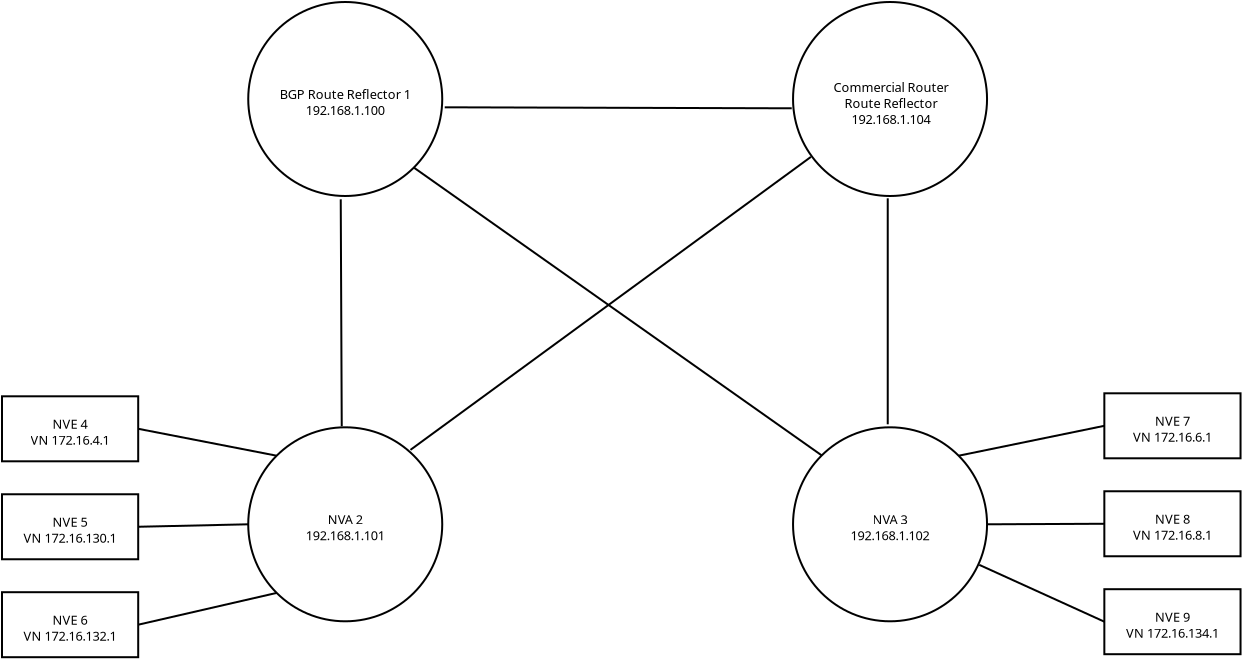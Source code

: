 <?xml version="1.0" encoding="UTF-8"?>
<dia:diagram xmlns:dia="http://www.lysator.liu.se/~alla/dia/">
  <dia:layer name="Background" visible="true" active="true">
    <dia:object type="Standard - Box" version="0" id="O0">
      <dia:attribute name="obj_pos">
        <dia:point val="57.23,39.145"/>
      </dia:attribute>
      <dia:attribute name="obj_bb">
        <dia:rectangle val="57.18,39.095;64.09,42.445"/>
      </dia:attribute>
      <dia:attribute name="elem_corner">
        <dia:point val="57.23,39.145"/>
      </dia:attribute>
      <dia:attribute name="elem_width">
        <dia:real val="6.81"/>
      </dia:attribute>
      <dia:attribute name="elem_height">
        <dia:real val="3.25"/>
      </dia:attribute>
      <dia:attribute name="show_background">
        <dia:boolean val="true"/>
      </dia:attribute>
    </dia:object>
    <dia:object type="Standard - Box" version="0" id="O1">
      <dia:attribute name="obj_pos">
        <dia:point val="57.23,34.248"/>
      </dia:attribute>
      <dia:attribute name="obj_bb">
        <dia:rectangle val="57.18,34.197;64.09,37.547"/>
      </dia:attribute>
      <dia:attribute name="elem_corner">
        <dia:point val="57.23,34.248"/>
      </dia:attribute>
      <dia:attribute name="elem_width">
        <dia:real val="6.81"/>
      </dia:attribute>
      <dia:attribute name="elem_height">
        <dia:real val="3.25"/>
      </dia:attribute>
      <dia:attribute name="show_background">
        <dia:boolean val="true"/>
      </dia:attribute>
    </dia:object>
    <dia:object type="Standard - Box" version="0" id="O2">
      <dia:attribute name="obj_pos">
        <dia:point val="57.23,29.35"/>
      </dia:attribute>
      <dia:attribute name="obj_bb">
        <dia:rectangle val="57.18,29.3;64.09,32.65"/>
      </dia:attribute>
      <dia:attribute name="elem_corner">
        <dia:point val="57.23,29.35"/>
      </dia:attribute>
      <dia:attribute name="elem_width">
        <dia:real val="6.81"/>
      </dia:attribute>
      <dia:attribute name="elem_height">
        <dia:real val="3.25"/>
      </dia:attribute>
      <dia:attribute name="show_background">
        <dia:boolean val="true"/>
      </dia:attribute>
    </dia:object>
    <dia:object type="Standard - Box" version="0" id="O3">
      <dia:attribute name="obj_pos">
        <dia:point val="2.113,39.295"/>
      </dia:attribute>
      <dia:attribute name="obj_bb">
        <dia:rectangle val="2.063,39.245;8.973,42.595"/>
      </dia:attribute>
      <dia:attribute name="elem_corner">
        <dia:point val="2.113,39.295"/>
      </dia:attribute>
      <dia:attribute name="elem_width">
        <dia:real val="6.81"/>
      </dia:attribute>
      <dia:attribute name="elem_height">
        <dia:real val="3.25"/>
      </dia:attribute>
      <dia:attribute name="show_background">
        <dia:boolean val="true"/>
      </dia:attribute>
    </dia:object>
    <dia:object type="Standard - Box" version="0" id="O4">
      <dia:attribute name="obj_pos">
        <dia:point val="2.113,34.398"/>
      </dia:attribute>
      <dia:attribute name="obj_bb">
        <dia:rectangle val="2.063,34.347;8.973,37.697"/>
      </dia:attribute>
      <dia:attribute name="elem_corner">
        <dia:point val="2.113,34.398"/>
      </dia:attribute>
      <dia:attribute name="elem_width">
        <dia:real val="6.81"/>
      </dia:attribute>
      <dia:attribute name="elem_height">
        <dia:real val="3.25"/>
      </dia:attribute>
      <dia:attribute name="show_background">
        <dia:boolean val="true"/>
      </dia:attribute>
    </dia:object>
    <dia:object type="Standard - Box" version="0" id="O5">
      <dia:attribute name="obj_pos">
        <dia:point val="2.113,29.5"/>
      </dia:attribute>
      <dia:attribute name="obj_bb">
        <dia:rectangle val="2.063,29.45;8.973,32.8"/>
      </dia:attribute>
      <dia:attribute name="elem_corner">
        <dia:point val="2.113,29.5"/>
      </dia:attribute>
      <dia:attribute name="elem_width">
        <dia:real val="6.81"/>
      </dia:attribute>
      <dia:attribute name="elem_height">
        <dia:real val="3.25"/>
      </dia:attribute>
      <dia:attribute name="show_background">
        <dia:boolean val="true"/>
      </dia:attribute>
    </dia:object>
    <dia:object type="Standard - Line" version="0" id="O6">
      <dia:attribute name="obj_pos">
        <dia:point val="22.535,32.178"/>
      </dia:attribute>
      <dia:attribute name="obj_bb">
        <dia:rectangle val="22.465,17.457;42.632,32.248"/>
      </dia:attribute>
      <dia:attribute name="conn_endpoints">
        <dia:point val="22.535,32.178"/>
        <dia:point val="42.562,17.527"/>
      </dia:attribute>
      <dia:attribute name="numcp">
        <dia:int val="1"/>
      </dia:attribute>
      <dia:connections>
        <dia:connection handle="1" to="O26" connection="8"/>
      </dia:connections>
    </dia:object>
    <dia:object type="Standard - Line" version="0" id="O7">
      <dia:attribute name="obj_pos">
        <dia:point val="43.12,32.471"/>
      </dia:attribute>
      <dia:attribute name="obj_bb">
        <dia:rectangle val="22.635,17.995;43.19,32.54"/>
      </dia:attribute>
      <dia:attribute name="conn_endpoints">
        <dia:point val="43.12,32.471"/>
        <dia:point val="22.704,18.064"/>
      </dia:attribute>
      <dia:attribute name="numcp">
        <dia:int val="1"/>
      </dia:attribute>
      <dia:connections>
        <dia:connection handle="1" to="O24" connection="7"/>
      </dia:connections>
    </dia:object>
    <dia:object type="Standard - Text" version="1" id="O8">
      <dia:attribute name="obj_pos">
        <dia:point val="16.55,5.5"/>
      </dia:attribute>
      <dia:attribute name="obj_bb">
        <dia:rectangle val="16.55,4.905;16.55,5.652"/>
      </dia:attribute>
      <dia:attribute name="text">
        <dia:composite type="text">
          <dia:attribute name="string">
            <dia:string>##</dia:string>
          </dia:attribute>
          <dia:attribute name="font">
            <dia:font family="sans" style="0" name="Helvetica"/>
          </dia:attribute>
          <dia:attribute name="height">
            <dia:real val="0.8"/>
          </dia:attribute>
          <dia:attribute name="pos">
            <dia:point val="16.55,5.5"/>
          </dia:attribute>
          <dia:attribute name="color">
            <dia:color val="#000000"/>
          </dia:attribute>
          <dia:attribute name="alignment">
            <dia:enum val="0"/>
          </dia:attribute>
        </dia:composite>
      </dia:attribute>
      <dia:attribute name="valign">
        <dia:enum val="3"/>
      </dia:attribute>
    </dia:object>
    <dia:object type="Standard - Text" version="1" id="O9">
      <dia:attribute name="obj_pos">
        <dia:point val="5.518,31.125"/>
      </dia:attribute>
      <dia:attribute name="obj_bb">
        <dia:rectangle val="3.294,30.511;7.76,32.115"/>
      </dia:attribute>
      <dia:attribute name="text">
        <dia:composite type="text">
          <dia:attribute name="string">
            <dia:string>#NVE 4
VN 172.16.4.1#</dia:string>
          </dia:attribute>
          <dia:attribute name="font">
            <dia:font family="sans" style="0" name="Helvetica"/>
          </dia:attribute>
          <dia:attribute name="height">
            <dia:real val="0.8"/>
          </dia:attribute>
          <dia:attribute name="pos">
            <dia:point val="5.518,31.125"/>
          </dia:attribute>
          <dia:attribute name="color">
            <dia:color val="#000000"/>
          </dia:attribute>
          <dia:attribute name="alignment">
            <dia:enum val="1"/>
          </dia:attribute>
        </dia:composite>
      </dia:attribute>
      <dia:attribute name="valign">
        <dia:enum val="3"/>
      </dia:attribute>
      <dia:connections>
        <dia:connection handle="0" to="O5" connection="8"/>
      </dia:connections>
    </dia:object>
    <dia:object type="Standard - Text" version="1" id="O10">
      <dia:attribute name="obj_pos">
        <dia:point val="5.518,36.023"/>
      </dia:attribute>
      <dia:attribute name="obj_bb">
        <dia:rectangle val="2.884,35.409;8.17,37.012"/>
      </dia:attribute>
      <dia:attribute name="text">
        <dia:composite type="text">
          <dia:attribute name="string">
            <dia:string>#NVE 5
VN 172.16.130.1#</dia:string>
          </dia:attribute>
          <dia:attribute name="font">
            <dia:font family="sans" style="0" name="Helvetica"/>
          </dia:attribute>
          <dia:attribute name="height">
            <dia:real val="0.8"/>
          </dia:attribute>
          <dia:attribute name="pos">
            <dia:point val="5.518,36.023"/>
          </dia:attribute>
          <dia:attribute name="color">
            <dia:color val="#000000"/>
          </dia:attribute>
          <dia:attribute name="alignment">
            <dia:enum val="1"/>
          </dia:attribute>
        </dia:composite>
      </dia:attribute>
      <dia:attribute name="valign">
        <dia:enum val="3"/>
      </dia:attribute>
      <dia:connections>
        <dia:connection handle="0" to="O4" connection="8"/>
      </dia:connections>
    </dia:object>
    <dia:object type="Standard - Text" version="1" id="O11">
      <dia:attribute name="obj_pos">
        <dia:point val="5.518,40.92"/>
      </dia:attribute>
      <dia:attribute name="obj_bb">
        <dia:rectangle val="2.883,40.306;8.171,41.91"/>
      </dia:attribute>
      <dia:attribute name="text">
        <dia:composite type="text">
          <dia:attribute name="string">
            <dia:string>#NVE 6
VN 172.16.132.1#</dia:string>
          </dia:attribute>
          <dia:attribute name="font">
            <dia:font family="sans" style="0" name="Helvetica"/>
          </dia:attribute>
          <dia:attribute name="height">
            <dia:real val="0.8"/>
          </dia:attribute>
          <dia:attribute name="pos">
            <dia:point val="5.518,40.92"/>
          </dia:attribute>
          <dia:attribute name="color">
            <dia:color val="#000000"/>
          </dia:attribute>
          <dia:attribute name="alignment">
            <dia:enum val="1"/>
          </dia:attribute>
        </dia:composite>
      </dia:attribute>
      <dia:attribute name="valign">
        <dia:enum val="3"/>
      </dia:attribute>
      <dia:connections>
        <dia:connection handle="0" to="O3" connection="8"/>
      </dia:connections>
    </dia:object>
    <dia:object type="Standard - Text" version="1" id="O12">
      <dia:attribute name="obj_pos">
        <dia:point val="60.635,30.975"/>
      </dia:attribute>
      <dia:attribute name="obj_bb">
        <dia:rectangle val="58.41,30.361;62.879,31.965"/>
      </dia:attribute>
      <dia:attribute name="text">
        <dia:composite type="text">
          <dia:attribute name="string">
            <dia:string>#NVE 7
VN 172.16.6.1#</dia:string>
          </dia:attribute>
          <dia:attribute name="font">
            <dia:font family="sans" style="0" name="Helvetica"/>
          </dia:attribute>
          <dia:attribute name="height">
            <dia:real val="0.8"/>
          </dia:attribute>
          <dia:attribute name="pos">
            <dia:point val="60.635,30.975"/>
          </dia:attribute>
          <dia:attribute name="color">
            <dia:color val="#000000"/>
          </dia:attribute>
          <dia:attribute name="alignment">
            <dia:enum val="1"/>
          </dia:attribute>
        </dia:composite>
      </dia:attribute>
      <dia:attribute name="valign">
        <dia:enum val="3"/>
      </dia:attribute>
      <dia:connections>
        <dia:connection handle="0" to="O2" connection="8"/>
      </dia:connections>
    </dia:object>
    <dia:object type="Standard - Text" version="1" id="O13">
      <dia:attribute name="obj_pos">
        <dia:point val="60.635,35.873"/>
      </dia:attribute>
      <dia:attribute name="obj_bb">
        <dia:rectangle val="58.41,35.259;62.879,36.862"/>
      </dia:attribute>
      <dia:attribute name="text">
        <dia:composite type="text">
          <dia:attribute name="string">
            <dia:string>#NVE 8
VN 172.16.8.1#</dia:string>
          </dia:attribute>
          <dia:attribute name="font">
            <dia:font family="sans" style="0" name="Helvetica"/>
          </dia:attribute>
          <dia:attribute name="height">
            <dia:real val="0.8"/>
          </dia:attribute>
          <dia:attribute name="pos">
            <dia:point val="60.635,35.873"/>
          </dia:attribute>
          <dia:attribute name="color">
            <dia:color val="#000000"/>
          </dia:attribute>
          <dia:attribute name="alignment">
            <dia:enum val="1"/>
          </dia:attribute>
        </dia:composite>
      </dia:attribute>
      <dia:attribute name="valign">
        <dia:enum val="3"/>
      </dia:attribute>
      <dia:connections>
        <dia:connection handle="0" to="O1" connection="8"/>
      </dia:connections>
    </dia:object>
    <dia:object type="Standard - Text" version="1" id="O14">
      <dia:attribute name="obj_pos">
        <dia:point val="60.635,40.77"/>
      </dia:attribute>
      <dia:attribute name="obj_bb">
        <dia:rectangle val="58.003,40.156;63.286,41.76"/>
      </dia:attribute>
      <dia:attribute name="text">
        <dia:composite type="text">
          <dia:attribute name="string">
            <dia:string>#NVE 9
VN 172.16.134.1#</dia:string>
          </dia:attribute>
          <dia:attribute name="font">
            <dia:font family="sans" style="0" name="Helvetica"/>
          </dia:attribute>
          <dia:attribute name="height">
            <dia:real val="0.8"/>
          </dia:attribute>
          <dia:attribute name="pos">
            <dia:point val="60.635,40.77"/>
          </dia:attribute>
          <dia:attribute name="color">
            <dia:color val="#000000"/>
          </dia:attribute>
          <dia:attribute name="alignment">
            <dia:enum val="1"/>
          </dia:attribute>
        </dia:composite>
      </dia:attribute>
      <dia:attribute name="valign">
        <dia:enum val="3"/>
      </dia:attribute>
      <dia:connections>
        <dia:connection handle="0" to="O0" connection="8"/>
      </dia:connections>
    </dia:object>
    <dia:object type="Standard - Line" version="0" id="O15">
      <dia:attribute name="obj_pos">
        <dia:point val="8.923,31.125"/>
      </dia:attribute>
      <dia:attribute name="obj_bb">
        <dia:rectangle val="8.864,31.066;15.904,32.529"/>
      </dia:attribute>
      <dia:attribute name="conn_endpoints">
        <dia:point val="8.923,31.125"/>
        <dia:point val="15.845,32.471"/>
      </dia:attribute>
      <dia:attribute name="numcp">
        <dia:int val="1"/>
      </dia:attribute>
      <dia:connections>
        <dia:connection handle="0" to="O5" connection="4"/>
        <dia:connection handle="1" to="O28" connection="0"/>
      </dia:connections>
    </dia:object>
    <dia:object type="Standard - Line" version="0" id="O16">
      <dia:attribute name="obj_pos">
        <dia:point val="8.923,36.023"/>
      </dia:attribute>
      <dia:attribute name="obj_bb">
        <dia:rectangle val="8.871,35.849;14.476,36.074"/>
      </dia:attribute>
      <dia:attribute name="conn_endpoints">
        <dia:point val="8.923,36.023"/>
        <dia:point val="14.425,35.9"/>
      </dia:attribute>
      <dia:attribute name="numcp">
        <dia:int val="1"/>
      </dia:attribute>
      <dia:connections>
        <dia:connection handle="0" to="O4" connection="4"/>
        <dia:connection handle="1" to="O28" connection="3"/>
      </dia:connections>
    </dia:object>
    <dia:object type="Standard - Line" version="0" id="O17">
      <dia:attribute name="obj_pos">
        <dia:point val="8.923,40.92"/>
      </dia:attribute>
      <dia:attribute name="obj_bb">
        <dia:rectangle val="8.863,39.27;15.905,40.98"/>
      </dia:attribute>
      <dia:attribute name="conn_endpoints">
        <dia:point val="8.923,40.92"/>
        <dia:point val="15.845,39.33"/>
      </dia:attribute>
      <dia:attribute name="numcp">
        <dia:int val="1"/>
      </dia:attribute>
      <dia:connections>
        <dia:connection handle="0" to="O3" connection="4"/>
        <dia:connection handle="1" to="O28" connection="5"/>
      </dia:connections>
    </dia:object>
    <dia:object type="Standard - Line" version="0" id="O18">
      <dia:attribute name="obj_pos">
        <dia:point val="57.23,30.975"/>
      </dia:attribute>
      <dia:attribute name="obj_bb">
        <dia:rectangle val="49.886,30.916;57.289,32.529"/>
      </dia:attribute>
      <dia:attribute name="conn_endpoints">
        <dia:point val="57.23,30.975"/>
        <dia:point val="49.944,32.471"/>
      </dia:attribute>
      <dia:attribute name="numcp">
        <dia:int val="1"/>
      </dia:attribute>
      <dia:connections>
        <dia:connection handle="0" to="O2" connection="3"/>
        <dia:connection handle="1" to="O30" connection="2"/>
      </dia:connections>
    </dia:object>
    <dia:object type="Standard - Line" version="0" id="O19">
      <dia:attribute name="obj_pos">
        <dia:point val="57.23,35.873"/>
      </dia:attribute>
      <dia:attribute name="obj_bb">
        <dia:rectangle val="51.315,35.822;57.28,35.95"/>
      </dia:attribute>
      <dia:attribute name="conn_endpoints">
        <dia:point val="57.23,35.873"/>
        <dia:point val="51.365,35.9"/>
      </dia:attribute>
      <dia:attribute name="numcp">
        <dia:int val="1"/>
      </dia:attribute>
      <dia:connections>
        <dia:connection handle="0" to="O1" connection="3"/>
        <dia:connection handle="1" to="O30" connection="4"/>
      </dia:connections>
    </dia:object>
    <dia:object type="Standard - Line" version="0" id="O20">
      <dia:attribute name="obj_pos">
        <dia:point val="57.23,40.77"/>
      </dia:attribute>
      <dia:attribute name="obj_bb">
        <dia:rectangle val="50.91,37.861;57.296,40.836"/>
      </dia:attribute>
      <dia:attribute name="conn_endpoints">
        <dia:point val="57.23,40.77"/>
        <dia:point val="50.976,37.928"/>
      </dia:attribute>
      <dia:attribute name="numcp">
        <dia:int val="1"/>
      </dia:attribute>
      <dia:connections>
        <dia:connection handle="0" to="O0" connection="3"/>
        <dia:connection handle="1" to="O30" connection="8"/>
      </dia:connections>
    </dia:object>
    <dia:object type="Standard - Line" version="0" id="O21">
      <dia:attribute name="obj_pos">
        <dia:point val="24.25,15.05"/>
      </dia:attribute>
      <dia:attribute name="obj_bb">
        <dia:rectangle val="24.2,15.0;41.65,15.15"/>
      </dia:attribute>
      <dia:attribute name="conn_endpoints">
        <dia:point val="24.25,15.05"/>
        <dia:point val="41.6,15.1"/>
      </dia:attribute>
      <dia:attribute name="numcp">
        <dia:int val="1"/>
      </dia:attribute>
    </dia:object>
    <dia:object type="Standard - Line" version="0" id="O22">
      <dia:attribute name="obj_pos">
        <dia:point val="19.1,31"/>
      </dia:attribute>
      <dia:attribute name="obj_bb">
        <dia:rectangle val="19.0,19.6;19.15,31.05"/>
      </dia:attribute>
      <dia:attribute name="conn_endpoints">
        <dia:point val="19.1,31"/>
        <dia:point val="19.05,19.65"/>
      </dia:attribute>
      <dia:attribute name="numcp">
        <dia:int val="1"/>
      </dia:attribute>
    </dia:object>
    <dia:object type="Standard - Line" version="0" id="O23">
      <dia:attribute name="obj_pos">
        <dia:point val="46.4,19.6"/>
      </dia:attribute>
      <dia:attribute name="obj_bb">
        <dia:rectangle val="46.35,19.55;46.45,30.95"/>
      </dia:attribute>
      <dia:attribute name="conn_endpoints">
        <dia:point val="46.4,19.6"/>
        <dia:point val="46.4,30.9"/>
      </dia:attribute>
      <dia:attribute name="numcp">
        <dia:int val="1"/>
      </dia:attribute>
    </dia:object>
    <dia:group>
      <dia:object type="Standard - Ellipse" version="0" id="O24">
        <dia:attribute name="obj_pos">
          <dia:point val="14.425,9.785"/>
        </dia:attribute>
        <dia:attribute name="obj_bb">
          <dia:rectangle val="14.375,9.735;24.175,19.535"/>
        </dia:attribute>
        <dia:attribute name="elem_corner">
          <dia:point val="14.425,9.785"/>
        </dia:attribute>
        <dia:attribute name="elem_width">
          <dia:real val="9.7"/>
        </dia:attribute>
        <dia:attribute name="elem_height">
          <dia:real val="9.7"/>
        </dia:attribute>
        <dia:attribute name="aspect">
          <dia:enum val="2"/>
        </dia:attribute>
      </dia:object>
      <dia:object type="Standard - Text" version="1" id="O25">
        <dia:attribute name="obj_pos">
          <dia:point val="19.275,14.635"/>
        </dia:attribute>
        <dia:attribute name="obj_bb">
          <dia:rectangle val="15.748,14.04;22.802,15.588"/>
        </dia:attribute>
        <dia:attribute name="text">
          <dia:composite type="text">
            <dia:attribute name="string">
              <dia:string>#BGP Route Reflector 1
192.168.1.100#</dia:string>
            </dia:attribute>
            <dia:attribute name="font">
              <dia:font family="sans" style="0" name="Helvetica"/>
            </dia:attribute>
            <dia:attribute name="height">
              <dia:real val="0.8"/>
            </dia:attribute>
            <dia:attribute name="pos">
              <dia:point val="19.275,14.635"/>
            </dia:attribute>
            <dia:attribute name="color">
              <dia:color val="#000000"/>
            </dia:attribute>
            <dia:attribute name="alignment">
              <dia:enum val="1"/>
            </dia:attribute>
          </dia:composite>
        </dia:attribute>
        <dia:attribute name="valign">
          <dia:enum val="3"/>
        </dia:attribute>
        <dia:connections>
          <dia:connection handle="0" to="O24" connection="8"/>
        </dia:connections>
      </dia:object>
    </dia:group>
    <dia:group>
      <dia:object type="Standard - Ellipse" version="0" id="O26">
        <dia:attribute name="obj_pos">
          <dia:point val="41.665,9.785"/>
        </dia:attribute>
        <dia:attribute name="obj_bb">
          <dia:rectangle val="41.615,9.735;51.415,19.535"/>
        </dia:attribute>
        <dia:attribute name="elem_corner">
          <dia:point val="41.665,9.785"/>
        </dia:attribute>
        <dia:attribute name="elem_width">
          <dia:real val="9.7"/>
        </dia:attribute>
        <dia:attribute name="elem_height">
          <dia:real val="9.7"/>
        </dia:attribute>
        <dia:attribute name="aspect">
          <dia:enum val="2"/>
        </dia:attribute>
      </dia:object>
      <dia:object type="Standard - Text" version="1" id="O27">
        <dia:attribute name="obj_pos">
          <dia:point val="46.565,14.285"/>
        </dia:attribute>
        <dia:attribute name="obj_bb">
          <dia:rectangle val="44.101,13.69;49.029,16.038"/>
        </dia:attribute>
        <dia:attribute name="text">
          <dia:composite type="text">
            <dia:attribute name="string">
              <dia:string>#Commercial Router
Route Reflector
192.168.1.104#</dia:string>
            </dia:attribute>
            <dia:attribute name="font">
              <dia:font family="sans" style="0" name="Helvetica"/>
            </dia:attribute>
            <dia:attribute name="height">
              <dia:real val="0.8"/>
            </dia:attribute>
            <dia:attribute name="pos">
              <dia:point val="46.565,14.285"/>
            </dia:attribute>
            <dia:attribute name="color">
              <dia:color val="#000000"/>
            </dia:attribute>
            <dia:attribute name="alignment">
              <dia:enum val="1"/>
            </dia:attribute>
          </dia:composite>
        </dia:attribute>
        <dia:attribute name="valign">
          <dia:enum val="3"/>
        </dia:attribute>
      </dia:object>
    </dia:group>
    <dia:group>
      <dia:object type="Standard - Ellipse" version="0" id="O28">
        <dia:attribute name="obj_pos">
          <dia:point val="14.425,31.05"/>
        </dia:attribute>
        <dia:attribute name="obj_bb">
          <dia:rectangle val="14.375,31;24.175,40.8"/>
        </dia:attribute>
        <dia:attribute name="elem_corner">
          <dia:point val="14.425,31.05"/>
        </dia:attribute>
        <dia:attribute name="elem_width">
          <dia:real val="9.7"/>
        </dia:attribute>
        <dia:attribute name="elem_height">
          <dia:real val="9.7"/>
        </dia:attribute>
        <dia:attribute name="aspect">
          <dia:enum val="2"/>
        </dia:attribute>
      </dia:object>
      <dia:object type="Standard - Text" version="1" id="O29">
        <dia:attribute name="obj_pos">
          <dia:point val="19.275,35.9"/>
        </dia:attribute>
        <dia:attribute name="obj_bb">
          <dia:rectangle val="16.926,35.305;21.624,36.852"/>
        </dia:attribute>
        <dia:attribute name="text">
          <dia:composite type="text">
            <dia:attribute name="string">
              <dia:string>#NVA 2
192.168.1.101#</dia:string>
            </dia:attribute>
            <dia:attribute name="font">
              <dia:font family="sans" style="0" name="Helvetica"/>
            </dia:attribute>
            <dia:attribute name="height">
              <dia:real val="0.8"/>
            </dia:attribute>
            <dia:attribute name="pos">
              <dia:point val="19.275,35.9"/>
            </dia:attribute>
            <dia:attribute name="color">
              <dia:color val="#000000"/>
            </dia:attribute>
            <dia:attribute name="alignment">
              <dia:enum val="1"/>
            </dia:attribute>
          </dia:composite>
        </dia:attribute>
        <dia:attribute name="valign">
          <dia:enum val="3"/>
        </dia:attribute>
        <dia:connections>
          <dia:connection handle="0" to="O28" connection="8"/>
        </dia:connections>
      </dia:object>
    </dia:group>
    <dia:group>
      <dia:object type="Standard - Ellipse" version="0" id="O30">
        <dia:attribute name="obj_pos">
          <dia:point val="41.665,31.05"/>
        </dia:attribute>
        <dia:attribute name="obj_bb">
          <dia:rectangle val="41.615,31;51.415,40.8"/>
        </dia:attribute>
        <dia:attribute name="elem_corner">
          <dia:point val="41.665,31.05"/>
        </dia:attribute>
        <dia:attribute name="elem_width">
          <dia:real val="9.7"/>
        </dia:attribute>
        <dia:attribute name="elem_height">
          <dia:real val="9.7"/>
        </dia:attribute>
        <dia:attribute name="aspect">
          <dia:enum val="2"/>
        </dia:attribute>
      </dia:object>
      <dia:object type="Standard - Text" version="1" id="O31">
        <dia:attribute name="obj_pos">
          <dia:point val="46.515,35.9"/>
        </dia:attribute>
        <dia:attribute name="obj_bb">
          <dia:rectangle val="44.166,35.305;48.864,36.852"/>
        </dia:attribute>
        <dia:attribute name="text">
          <dia:composite type="text">
            <dia:attribute name="string">
              <dia:string>#NVA 3
192.168.1.102#</dia:string>
            </dia:attribute>
            <dia:attribute name="font">
              <dia:font family="sans" style="0" name="Helvetica"/>
            </dia:attribute>
            <dia:attribute name="height">
              <dia:real val="0.8"/>
            </dia:attribute>
            <dia:attribute name="pos">
              <dia:point val="46.515,35.9"/>
            </dia:attribute>
            <dia:attribute name="color">
              <dia:color val="#000000"/>
            </dia:attribute>
            <dia:attribute name="alignment">
              <dia:enum val="1"/>
            </dia:attribute>
          </dia:composite>
        </dia:attribute>
        <dia:attribute name="valign">
          <dia:enum val="3"/>
        </dia:attribute>
        <dia:connections>
          <dia:connection handle="0" to="O30" connection="8"/>
        </dia:connections>
      </dia:object>
    </dia:group>
  </dia:layer>
</dia:diagram>
